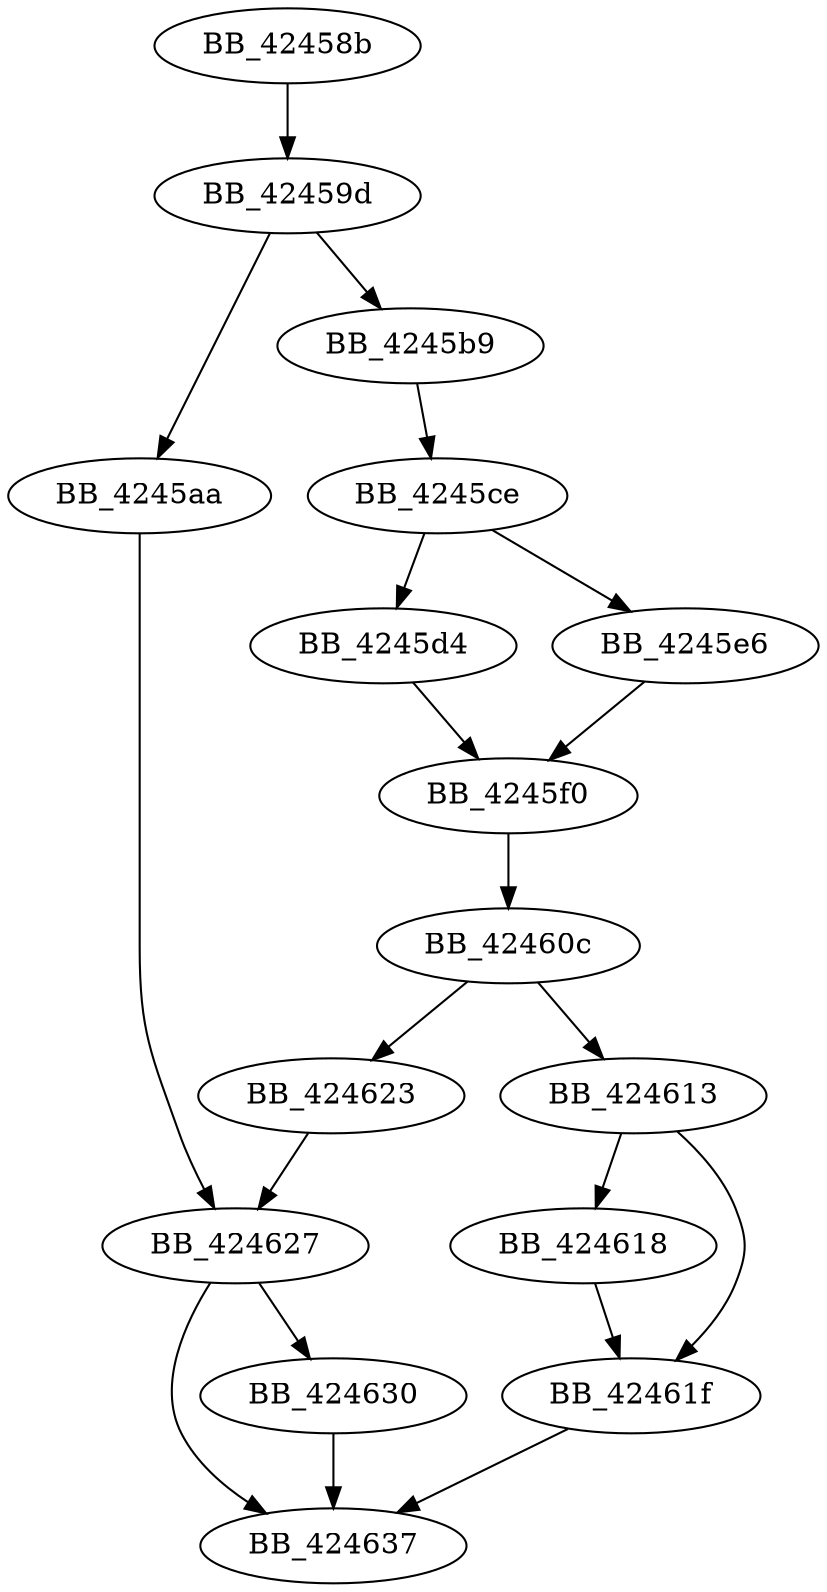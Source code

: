 DiGraph __isctype_l{
BB_42458b->BB_42459d
BB_42459d->BB_4245aa
BB_42459d->BB_4245b9
BB_4245aa->BB_424627
BB_4245b9->BB_4245ce
BB_4245ce->BB_4245d4
BB_4245ce->BB_4245e6
BB_4245d4->BB_4245f0
BB_4245e6->BB_4245f0
BB_4245f0->BB_42460c
BB_42460c->BB_424613
BB_42460c->BB_424623
BB_424613->BB_424618
BB_424613->BB_42461f
BB_424618->BB_42461f
BB_42461f->BB_424637
BB_424623->BB_424627
BB_424627->BB_424630
BB_424627->BB_424637
BB_424630->BB_424637
}

